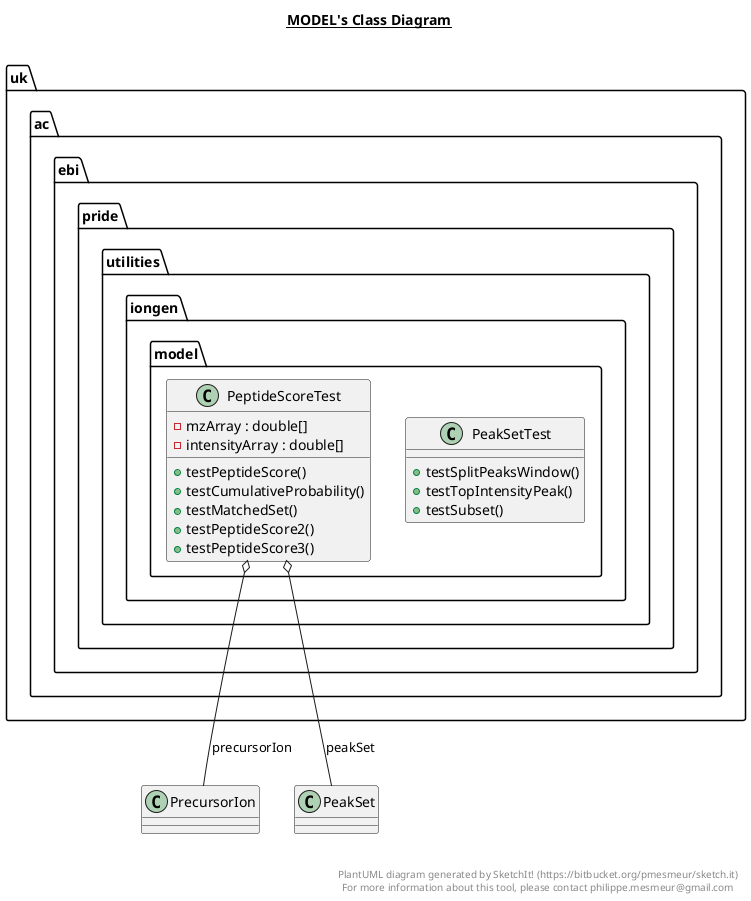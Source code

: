 @startuml

title __MODEL's Class Diagram__\n

  package uk.ac.ebi.pride.utilities.iongen {
    package uk.ac.ebi.pride.utilities.iongen.model {
      class PeakSetTest {
          + testSplitPeaksWindow()
          + testTopIntensityPeak()
          + testSubset()
      }
    }
  }
  

  package uk.ac.ebi.pride.utilities.iongen {
    package uk.ac.ebi.pride.utilities.iongen.model {
      class PeptideScoreTest {
          - mzArray : double[]
          - intensityArray : double[]
          + testPeptideScore()
          + testCumulativeProbability()
          + testMatchedSet()
          + testPeptideScore2()
          + testPeptideScore3()
      }
    }
  }
  

  PeptideScoreTest o-- PrecursorIon : precursorIon
  PeptideScoreTest o-- PeakSet : peakSet


right footer


PlantUML diagram generated by SketchIt! (https://bitbucket.org/pmesmeur/sketch.it)
For more information about this tool, please contact philippe.mesmeur@gmail.com
endfooter

@enduml
